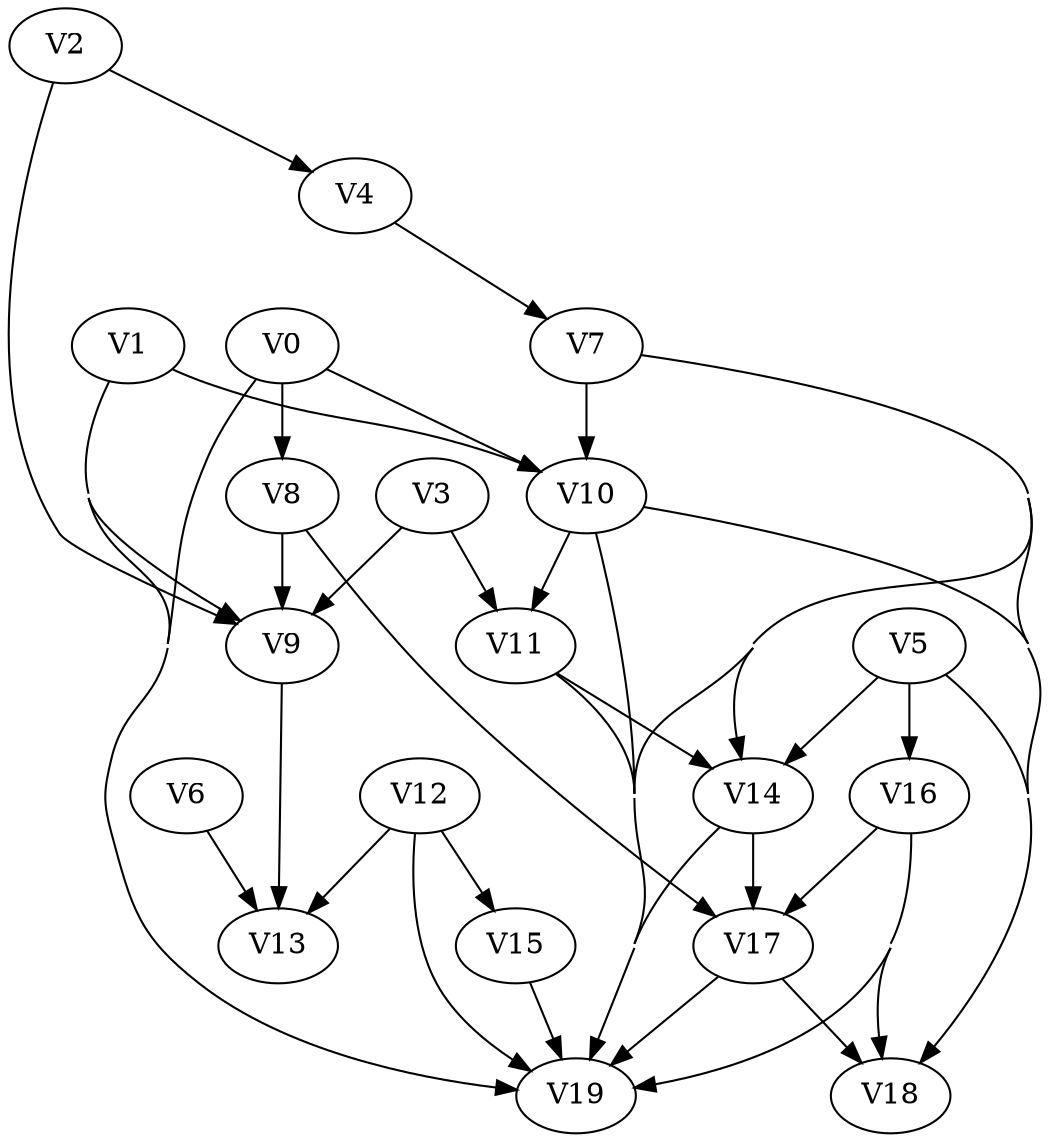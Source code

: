 strict digraph my_dotgraph {
concentrate=True;
V0;
V1;
V2;
V3;
V4;
V5;
V6;
V7;
V8;
V9;
V10;
V11;
V12;
V13;
V14;
V15;
V16;
V17;
V18;
V19;
V0 -> V8;
V0 -> V10;
V0 -> V19;
V1 -> V9;
V1 -> V10;
V1 -> V19;
V2 -> V4;
V2 -> V9;
V3 -> V9;
V3 -> V11;
V4 -> V7;
V5 -> V14;
V5 -> V16;
V5 -> V18;
V6 -> V13;
V7 -> V10;
V7 -> V14;
V7 -> V18;
V7 -> V19;
V8 -> V9;
V8 -> V17;
V9 -> V13;
V10 -> V11;
V10 -> V18;
V10 -> V19;
V11 -> V14;
V11 -> V19;
V12 -> V13;
V12 -> V15;
V12 -> V19;
V14 -> V17;
V14 -> V19;
V15 -> V19;
V16 -> V17;
V16 -> V18;
V16 -> V19;
V17 -> V18;
V17 -> V19;
}